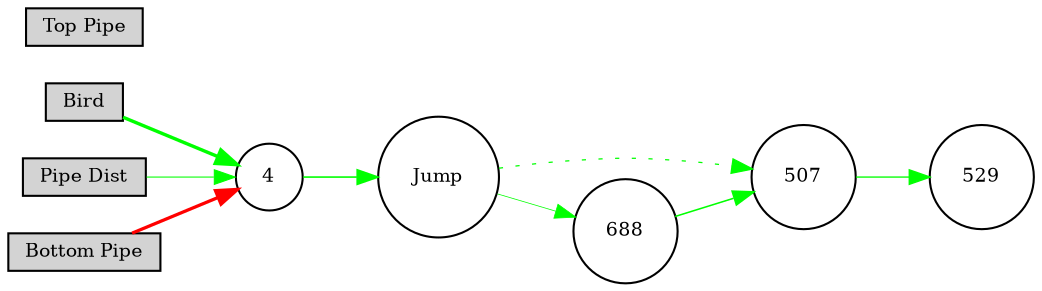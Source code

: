digraph {
	graph [rankdir=LR]
	node [fontsize=9 height=0.2 shape=circle width=0.2]
	Bird [fillcolor=lightgray shape=box style=filled]
	"Pipe Dist" [fillcolor=lightgray shape=box style=filled]
	"Top Pipe" [fillcolor=lightgray shape=box style=filled]
	"Bottom Pipe" [fillcolor=lightgray shape=box style=filled]
	Bird -> 4 [color=green penwidth=1.6460192970308596 style=solid]
	"Bottom Pipe" -> 4 [color=red penwidth=1.5716365700052994 style=solid]
	4 -> Jump [color=green penwidth=0.7674335418403827 style=solid]
	507 -> 529 [color=green penwidth=0.6432850633474688 style=solid]
	"Pipe Dist" -> 4 [color=green penwidth=0.5252060896293271 style=solid]
	Jump -> 507 [color=green penwidth=0.6084594025964113 style=dotted]
	Jump -> 688 [color=green penwidth=0.3606585275812718 style=solid]
	688 -> 507 [color=green penwidth=0.7440993338979559 style=solid]
}
